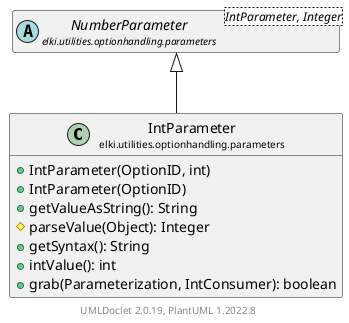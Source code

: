 @startuml
    remove .*\.(Instance|Par|Parameterizer|Factory)$
    set namespaceSeparator none
    hide empty fields
    hide empty methods

    class "<size:14>IntParameter\n<size:10>elki.utilities.optionhandling.parameters" as elki.utilities.optionhandling.parameters.IntParameter [[IntParameter.html]] {
        +IntParameter(OptionID, int)
        +IntParameter(OptionID)
        +getValueAsString(): String
        #parseValue(Object): Integer
        +getSyntax(): String
        +intValue(): int
        +grab(Parameterization, IntConsumer): boolean
    }

    abstract class "<size:14>NumberParameter\n<size:10>elki.utilities.optionhandling.parameters" as elki.utilities.optionhandling.parameters.NumberParameter<IntParameter, Integer> [[NumberParameter.html]]

    elki.utilities.optionhandling.parameters.NumberParameter <|-- elki.utilities.optionhandling.parameters.IntParameter

    center footer UMLDoclet 2.0.19, PlantUML 1.2022.8
@enduml
